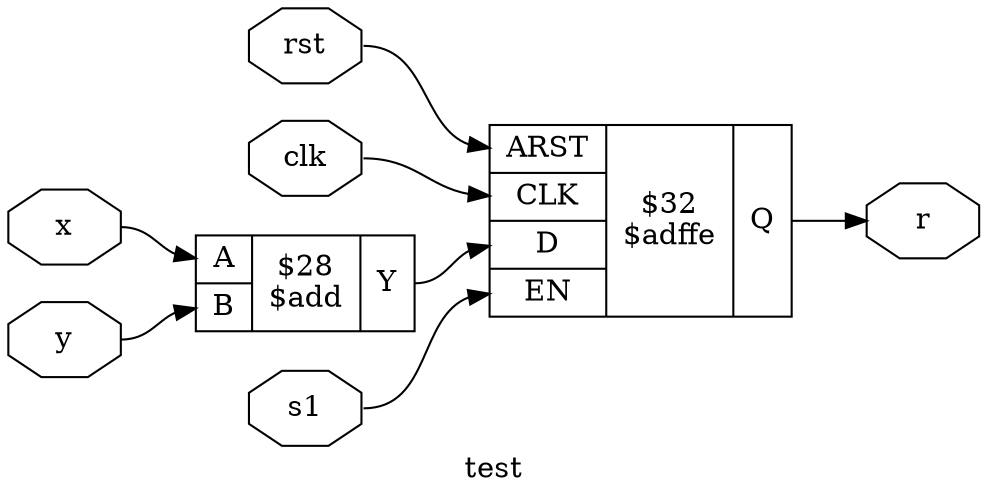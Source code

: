 digraph "test" {
label="test";
rankdir="LR";
remincross=true;
n2 [ shape=octagon, label="clk", color="black", fontcolor="black" ];
n3 [ shape=octagon, label="r", color="black", fontcolor="black" ];
n4 [ shape=octagon, label="rst", color="black", fontcolor="black" ];
n5 [ shape=octagon, label="s1", color="black", fontcolor="black" ];
n6 [ shape=octagon, label="x", color="black", fontcolor="black" ];
n7 [ shape=octagon, label="y", color="black", fontcolor="black" ];
c11 [ shape=record, label="{{<p8> A|<p9> B}|$28\n$add|{<p10> Y}}" ];
c17 [ shape=record, label="{{<p12> ARST|<p13> CLK|<p14> D|<p15> EN}|$32\n$adffe|{<p16> Q}}" ];
c11:p10:e -> c17:p14:w [color="black", label=""];
n2:e -> c17:p13:w [color="black", label=""];
c17:p16:e -> n3:w [color="black", label=""];
n4:e -> c17:p12:w [color="black", label=""];
n5:e -> c17:p15:w [color="black", label=""];
n6:e -> c11:p8:w [color="black", label=""];
n7:e -> c11:p9:w [color="black", label=""];
}
